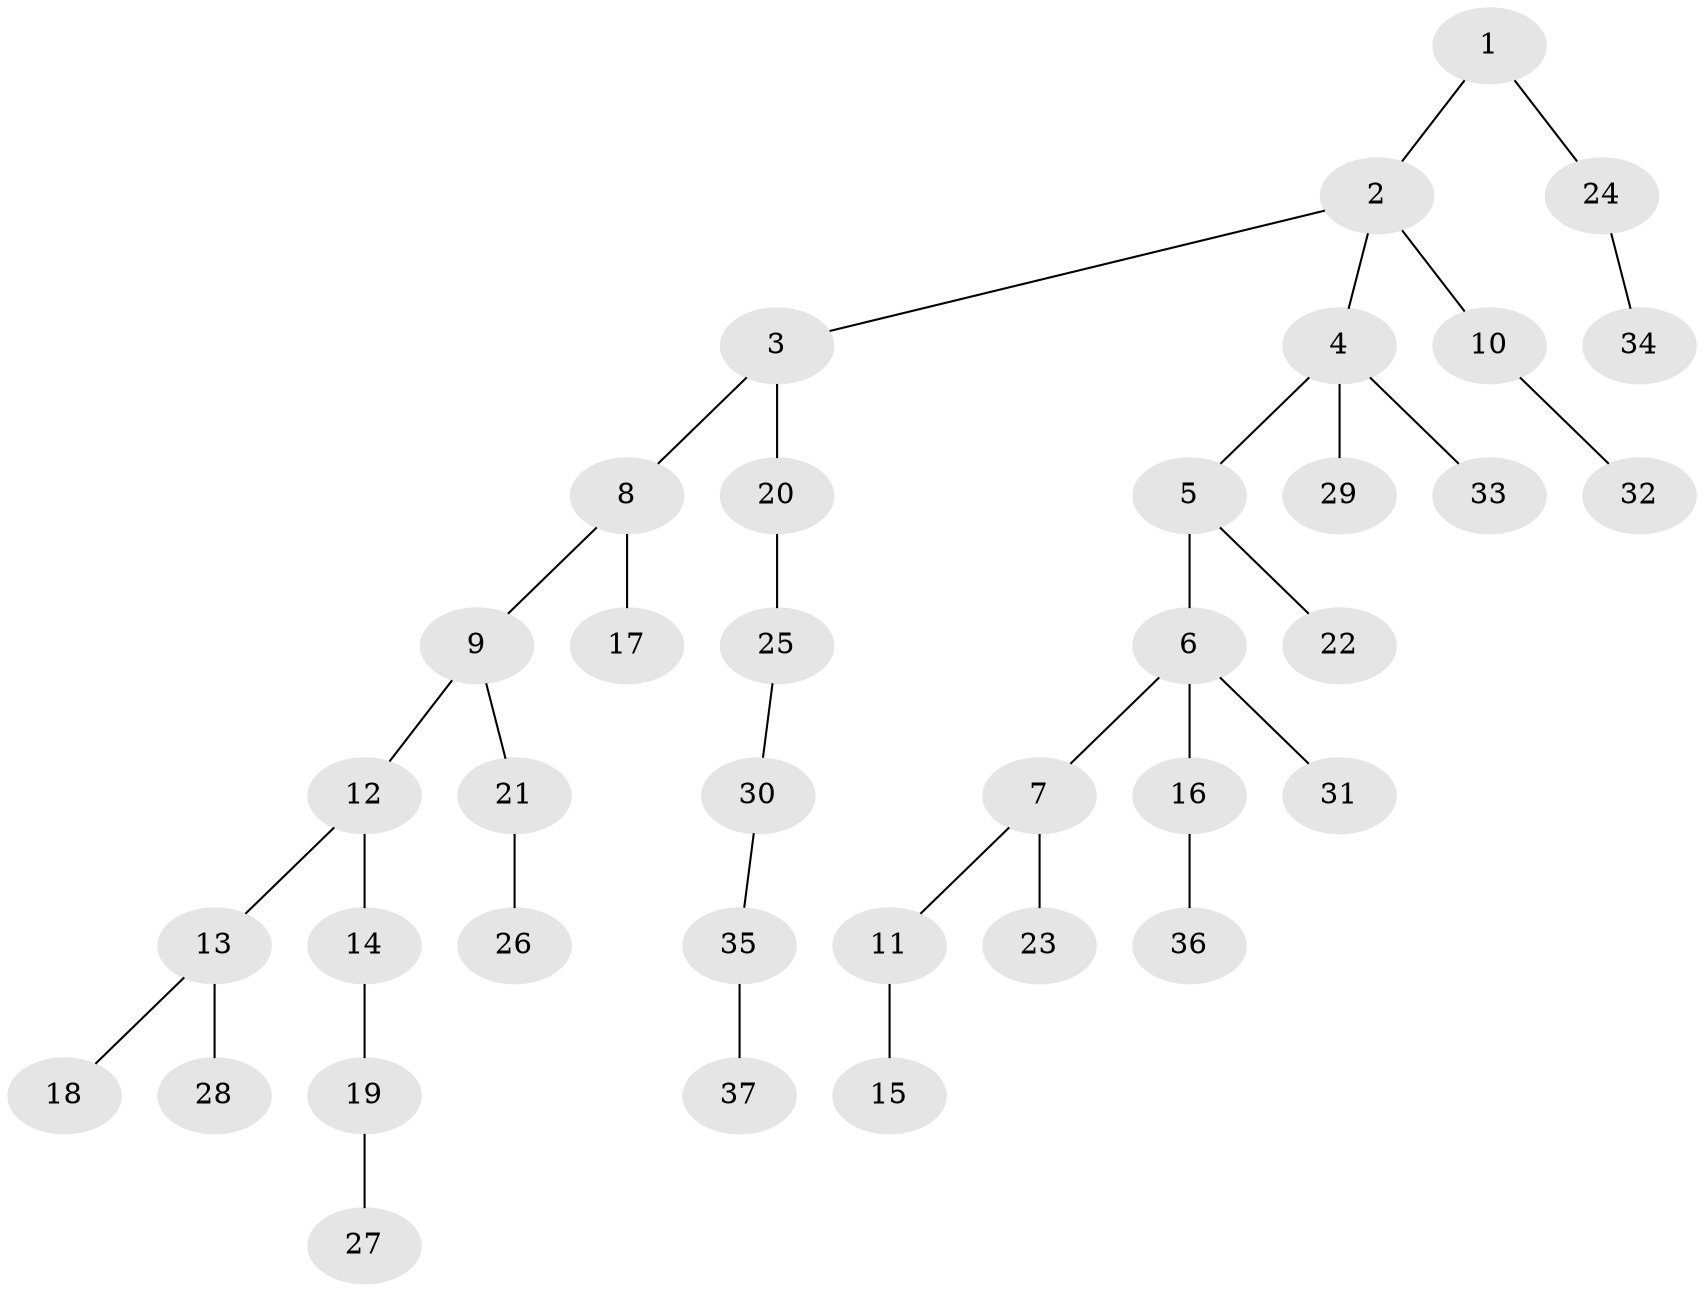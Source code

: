 // original degree distribution, {4: 0.07377049180327869, 5: 0.00819672131147541, 6: 0.02459016393442623, 7: 0.00819672131147541, 2: 0.2459016393442623, 3: 0.1557377049180328, 1: 0.48360655737704916}
// Generated by graph-tools (version 1.1) at 2025/51/03/04/25 22:51:26]
// undirected, 37 vertices, 36 edges
graph export_dot {
  node [color=gray90,style=filled];
  1;
  2;
  3;
  4;
  5;
  6;
  7;
  8;
  9;
  10;
  11;
  12;
  13;
  14;
  15;
  16;
  17;
  18;
  19;
  20;
  21;
  22;
  23;
  24;
  25;
  26;
  27;
  28;
  29;
  30;
  31;
  32;
  33;
  34;
  35;
  36;
  37;
  1 -- 2 [weight=1.0];
  1 -- 24 [weight=1.0];
  2 -- 3 [weight=1.0];
  2 -- 4 [weight=1.0];
  2 -- 10 [weight=1.0];
  3 -- 8 [weight=1.0];
  3 -- 20 [weight=3.0];
  4 -- 5 [weight=1.0];
  4 -- 29 [weight=1.0];
  4 -- 33 [weight=1.0];
  5 -- 6 [weight=1.0];
  5 -- 22 [weight=1.0];
  6 -- 7 [weight=1.0];
  6 -- 16 [weight=1.0];
  6 -- 31 [weight=2.0];
  7 -- 11 [weight=1.0];
  7 -- 23 [weight=2.0];
  8 -- 9 [weight=1.0];
  8 -- 17 [weight=1.0];
  9 -- 12 [weight=1.0];
  9 -- 21 [weight=1.0];
  10 -- 32 [weight=1.0];
  11 -- 15 [weight=1.0];
  12 -- 13 [weight=1.0];
  12 -- 14 [weight=1.0];
  13 -- 18 [weight=1.0];
  13 -- 28 [weight=1.0];
  14 -- 19 [weight=1.0];
  16 -- 36 [weight=1.0];
  19 -- 27 [weight=2.0];
  20 -- 25 [weight=1.0];
  21 -- 26 [weight=2.0];
  24 -- 34 [weight=1.0];
  25 -- 30 [weight=1.0];
  30 -- 35 [weight=1.0];
  35 -- 37 [weight=1.0];
}
